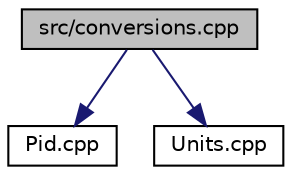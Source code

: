 digraph "src/conversions.cpp"
{
  edge [fontname="Helvetica",fontsize="10",labelfontname="Helvetica",labelfontsize="10"];
  node [fontname="Helvetica",fontsize="10",shape=record];
  Node1 [label="src/conversions.cpp",height=0.2,width=0.4,color="black", fillcolor="grey75", style="filled", fontcolor="black"];
  Node1 -> Node2 [color="midnightblue",fontsize="10",style="solid",fontname="Helvetica"];
  Node2 [label="Pid.cpp",height=0.2,width=0.4,color="black", fillcolor="white", style="filled",URL="$Pid_8cpp.html"];
  Node1 -> Node3 [color="midnightblue",fontsize="10",style="solid",fontname="Helvetica"];
  Node3 [label="Units.cpp",height=0.2,width=0.4,color="black", fillcolor="white", style="filled",URL="$Units_8cpp.html"];
}
